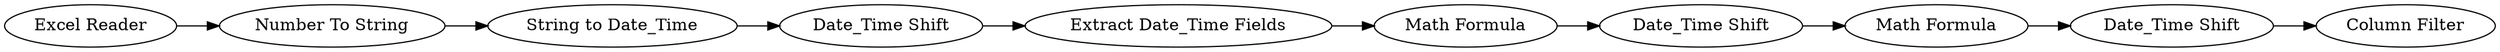 digraph {
	1 [label="Excel Reader"]
	2 [label="String to Date_Time"]
	3 [label="Number To String"]
	4 [label="Date_Time Shift"]
	5 [label="Extract Date_Time Fields"]
	6 [label="Math Formula"]
	45 [label="Date_Time Shift"]
	46 [label="Math Formula"]
	47 [label="Date_Time Shift"]
	48 [label="Column Filter"]
	1 -> 3
	2 -> 4
	3 -> 2
	4 -> 5
	5 -> 6
	6 -> 45
	45 -> 46
	46 -> 47
	47 -> 48
	rankdir=LR
}
